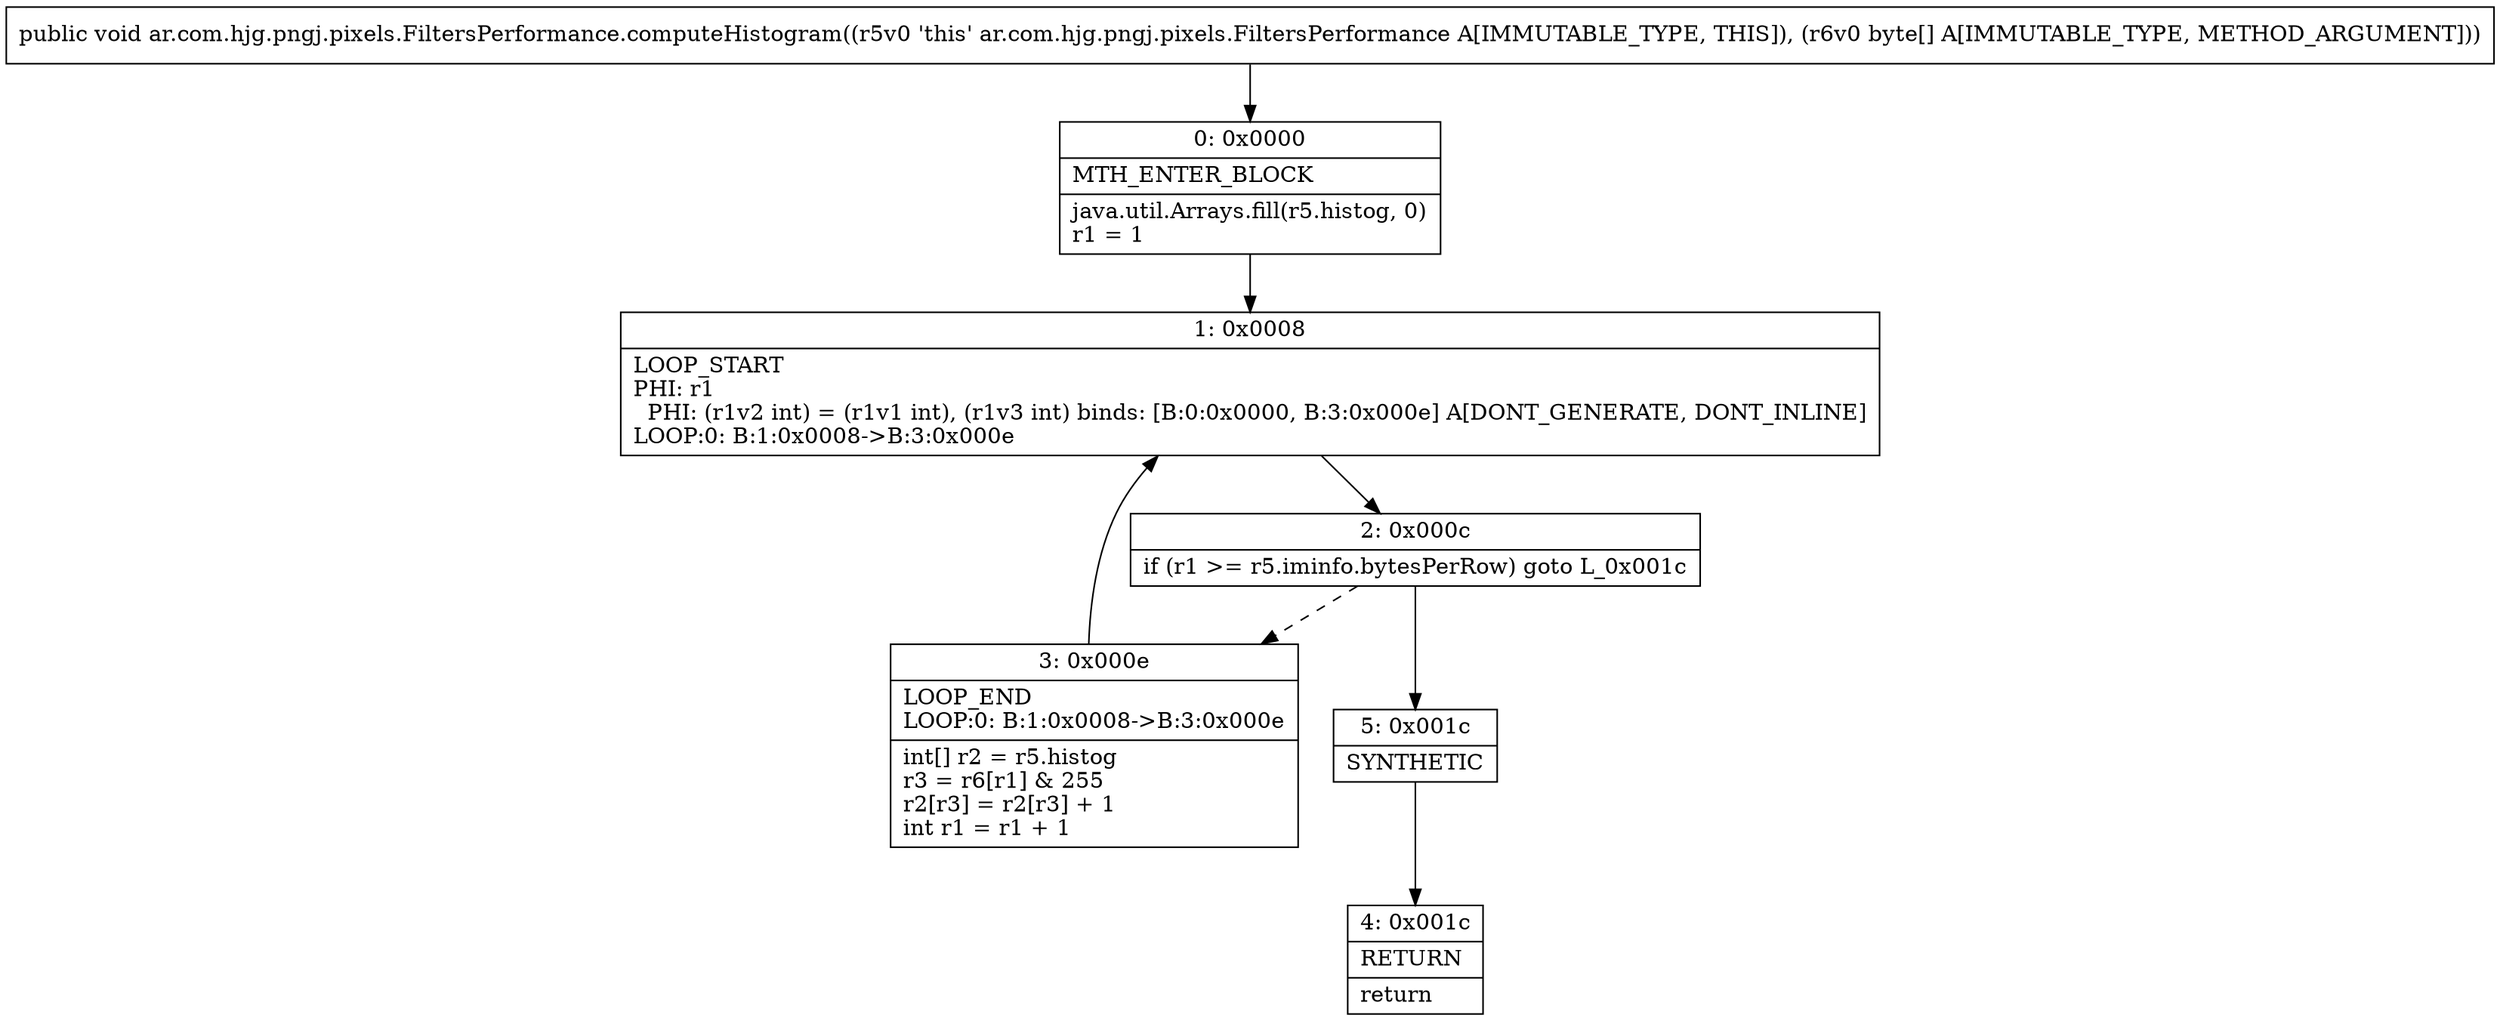 digraph "CFG forar.com.hjg.pngj.pixels.FiltersPerformance.computeHistogram([B)V" {
Node_0 [shape=record,label="{0\:\ 0x0000|MTH_ENTER_BLOCK\l|java.util.Arrays.fill(r5.histog, 0)\lr1 = 1\l}"];
Node_1 [shape=record,label="{1\:\ 0x0008|LOOP_START\lPHI: r1 \l  PHI: (r1v2 int) = (r1v1 int), (r1v3 int) binds: [B:0:0x0000, B:3:0x000e] A[DONT_GENERATE, DONT_INLINE]\lLOOP:0: B:1:0x0008\-\>B:3:0x000e\l}"];
Node_2 [shape=record,label="{2\:\ 0x000c|if (r1 \>= r5.iminfo.bytesPerRow) goto L_0x001c\l}"];
Node_3 [shape=record,label="{3\:\ 0x000e|LOOP_END\lLOOP:0: B:1:0x0008\-\>B:3:0x000e\l|int[] r2 = r5.histog\lr3 = r6[r1] & 255\lr2[r3] = r2[r3] + 1\lint r1 = r1 + 1\l}"];
Node_4 [shape=record,label="{4\:\ 0x001c|RETURN\l|return\l}"];
Node_5 [shape=record,label="{5\:\ 0x001c|SYNTHETIC\l}"];
MethodNode[shape=record,label="{public void ar.com.hjg.pngj.pixels.FiltersPerformance.computeHistogram((r5v0 'this' ar.com.hjg.pngj.pixels.FiltersPerformance A[IMMUTABLE_TYPE, THIS]), (r6v0 byte[] A[IMMUTABLE_TYPE, METHOD_ARGUMENT])) }"];
MethodNode -> Node_0;
Node_0 -> Node_1;
Node_1 -> Node_2;
Node_2 -> Node_3[style=dashed];
Node_2 -> Node_5;
Node_3 -> Node_1;
Node_5 -> Node_4;
}


